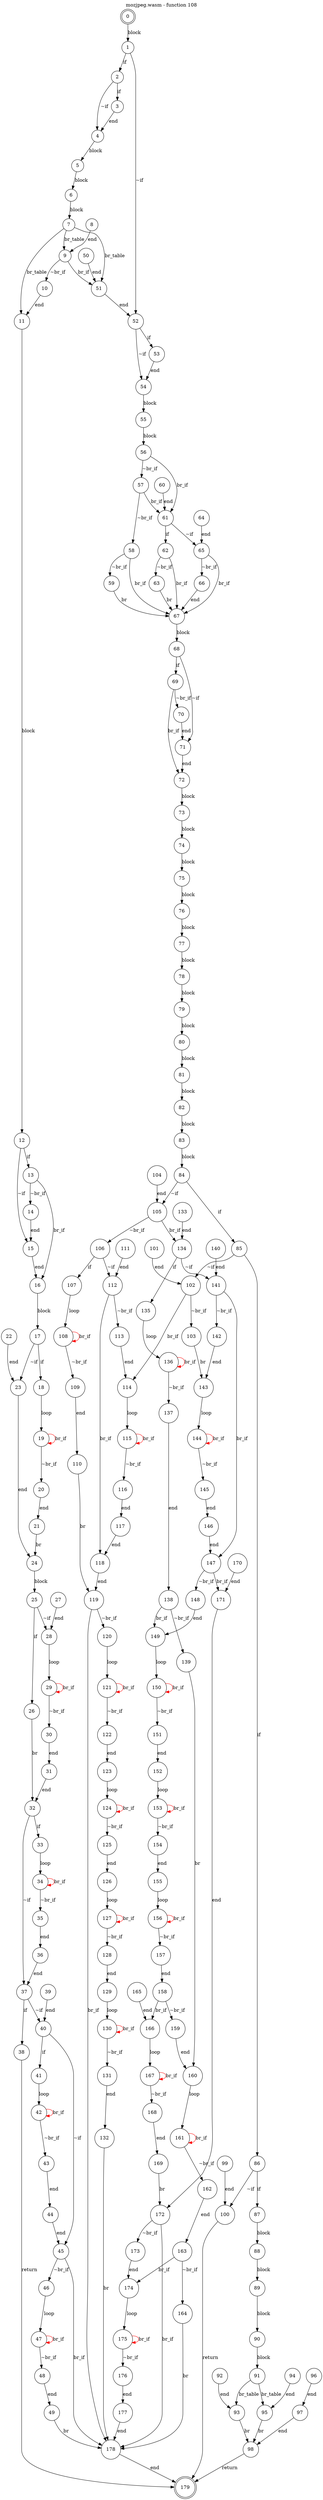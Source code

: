 digraph finite_state_machine {
    label = "mozjpeg.wasm - function 108"
    labelloc =  t
    labelfontsize = 16
    labelfontcolor = black
    labelfontname = "Helvetica"
    node [shape = doublecircle]; 0 179;
    node [shape = circle];
    0 -> 1[label = "block"];
    1 -> 2[label = "if"];
    1 -> 52[label = "~if"];
    2 -> 3[label = "if"];
    2 -> 4[label = "~if"];
    3 -> 4[label = "end"];
    4 -> 5[label = "block"];
    5 -> 6[label = "block"];
    6 -> 7[label = "block"];
    7 -> 9[label = "br_table"];
    7 -> 51[label = "br_table"];
    7 -> 11[label = "br_table"];
    8 -> 9[label = "end"];
    9 -> 10[label = "~br_if"];
    9 -> 51[label = "br_if"];
    10 -> 11[label = "end"];
    11 -> 12[label = "block"];
    12 -> 13[label = "if"];
    12 -> 15[label = "~if"];
    13 -> 14[label = "~br_if"];
    13 -> 16[label = "br_if"];
    14 -> 15[label = "end"];
    15 -> 16[label = "end"];
    16 -> 17[label = "block"];
    17 -> 18[label = "if"];
    17 -> 23[label = "~if"];
    18 -> 19[label = "loop"];
    19 -> 20[label = "~br_if"];
    19 -> 19[color="red" label = "br_if"];
    20 -> 21[label = "end"];
    21 -> 24[label = "br"];
    22 -> 23[label = "end"];
    23 -> 24[label = "end"];
    24 -> 25[label = "block"];
    25 -> 26[label = "if"];
    25 -> 28[label = "~if"];
    26 -> 32[label = "br"];
    27 -> 28[label = "end"];
    28 -> 29[label = "loop"];
    29 -> 30[label = "~br_if"];
    29 -> 29[color="red" label = "br_if"];
    30 -> 31[label = "end"];
    31 -> 32[label = "end"];
    32 -> 33[label = "if"];
    32 -> 37[label = "~if"];
    33 -> 34[label = "loop"];
    34 -> 35[label = "~br_if"];
    34 -> 34[color="red" label = "br_if"];
    35 -> 36[label = "end"];
    36 -> 37[label = "end"];
    37 -> 38[label = "if"];
    37 -> 40[label = "~if"];
    38 -> 179[label = "return"];
    39 -> 40[label = "end"];
    40 -> 41[label = "if"];
    40 -> 45[label = "~if"];
    41 -> 42[label = "loop"];
    42 -> 43[label = "~br_if"];
    42 -> 42[color="red" label = "br_if"];
    43 -> 44[label = "end"];
    44 -> 45[label = "end"];
    45 -> 46[label = "~br_if"];
    45 -> 178[label = "br_if"];
    46 -> 47[label = "loop"];
    47 -> 48[label = "~br_if"];
    47 -> 47[color="red" label = "br_if"];
    48 -> 49[label = "end"];
    49 -> 178[label = "br"];
    50 -> 51[label = "end"];
    51 -> 52[label = "end"];
    52 -> 53[label = "if"];
    52 -> 54[label = "~if"];
    53 -> 54[label = "end"];
    54 -> 55[label = "block"];
    55 -> 56[label = "block"];
    56 -> 57[label = "~br_if"];
    56 -> 61[label = "br_if"];
    57 -> 58[label = "~br_if"];
    57 -> 61[label = "br_if"];
    58 -> 59[label = "~br_if"];
    58 -> 67[label = "br_if"];
    59 -> 67[label = "br"];
    60 -> 61[label = "end"];
    61 -> 62[label = "if"];
    61 -> 65[label = "~if"];
    62 -> 63[label = "~br_if"];
    62 -> 67[label = "br_if"];
    63 -> 67[label = "br"];
    64 -> 65[label = "end"];
    65 -> 66[label = "~br_if"];
    65 -> 67[label = "br_if"];
    66 -> 67[label = "end"];
    67 -> 68[label = "block"];
    68 -> 69[label = "if"];
    68 -> 71[label = "~if"];
    69 -> 70[label = "~br_if"];
    69 -> 72[label = "br_if"];
    70 -> 71[label = "end"];
    71 -> 72[label = "end"];
    72 -> 73[label = "block"];
    73 -> 74[label = "block"];
    74 -> 75[label = "block"];
    75 -> 76[label = "block"];
    76 -> 77[label = "block"];
    77 -> 78[label = "block"];
    78 -> 79[label = "block"];
    79 -> 80[label = "block"];
    80 -> 81[label = "block"];
    81 -> 82[label = "block"];
    82 -> 83[label = "block"];
    83 -> 84[label = "block"];
    84 -> 85[label = "if"];
    84 -> 105[label = "~if"];
    85 -> 86[label = "if"];
    85 -> 102[label = "~if"];
    86 -> 87[label = "if"];
    86 -> 100[label = "~if"];
    87 -> 88[label = "block"];
    88 -> 89[label = "block"];
    89 -> 90[label = "block"];
    90 -> 91[label = "block"];
    91 -> 95[label = "br_table"];
    91 -> 93[label = "br_table"];
    92 -> 93[label = "end"];
    93 -> 98[label = "br"];
    94 -> 95[label = "end"];
    95 -> 98[label = "br"];
    96 -> 97[label = "end"];
    97 -> 98[label = "end"];
    98 -> 179[label = "return"];
    99 -> 100[label = "end"];
    100 -> 179[label = "return"];
    101 -> 102[label = "end"];
    102 -> 103[label = "~br_if"];
    102 -> 114[label = "br_if"];
    103 -> 143[label = "br"];
    104 -> 105[label = "end"];
    105 -> 106[label = "~br_if"];
    105 -> 134[label = "br_if"];
    106 -> 107[label = "if"];
    106 -> 112[label = "~if"];
    107 -> 108[label = "loop"];
    108 -> 109[label = "~br_if"];
    108 -> 108[color="red" label = "br_if"];
    109 -> 110[label = "end"];
    110 -> 119[label = "br"];
    111 -> 112[label = "end"];
    112 -> 113[label = "~br_if"];
    112 -> 118[label = "br_if"];
    113 -> 114[label = "end"];
    114 -> 115[label = "loop"];
    115 -> 116[label = "~br_if"];
    115 -> 115[color="red" label = "br_if"];
    116 -> 117[label = "end"];
    117 -> 118[label = "end"];
    118 -> 119[label = "end"];
    119 -> 120[label = "~br_if"];
    119 -> 178[label = "br_if"];
    120 -> 121[label = "loop"];
    121 -> 122[label = "~br_if"];
    121 -> 121[color="red" label = "br_if"];
    122 -> 123[label = "end"];
    123 -> 124[label = "loop"];
    124 -> 125[label = "~br_if"];
    124 -> 124[color="red" label = "br_if"];
    125 -> 126[label = "end"];
    126 -> 127[label = "loop"];
    127 -> 128[label = "~br_if"];
    127 -> 127[color="red" label = "br_if"];
    128 -> 129[label = "end"];
    129 -> 130[label = "loop"];
    130 -> 131[label = "~br_if"];
    130 -> 130[color="red" label = "br_if"];
    131 -> 132[label = "end"];
    132 -> 178[label = "br"];
    133 -> 134[label = "end"];
    134 -> 135[label = "if"];
    134 -> 141[label = "~if"];
    135 -> 136[label = "loop"];
    136 -> 137[label = "~br_if"];
    136 -> 136[color="red" label = "br_if"];
    137 -> 138[label = "end"];
    138 -> 139[label = "~br_if"];
    138 -> 149[label = "br_if"];
    139 -> 160[label = "br"];
    140 -> 141[label = "end"];
    141 -> 142[label = "~br_if"];
    141 -> 147[label = "br_if"];
    142 -> 143[label = "end"];
    143 -> 144[label = "loop"];
    144 -> 145[label = "~br_if"];
    144 -> 144[color="red" label = "br_if"];
    145 -> 146[label = "end"];
    146 -> 147[label = "end"];
    147 -> 148[label = "~br_if"];
    147 -> 171[label = "br_if"];
    148 -> 149[label = "end"];
    149 -> 150[label = "loop"];
    150 -> 151[label = "~br_if"];
    150 -> 150[color="red" label = "br_if"];
    151 -> 152[label = "end"];
    152 -> 153[label = "loop"];
    153 -> 154[label = "~br_if"];
    153 -> 153[color="red" label = "br_if"];
    154 -> 155[label = "end"];
    155 -> 156[label = "loop"];
    156 -> 157[label = "~br_if"];
    156 -> 156[color="red" label = "br_if"];
    157 -> 158[label = "end"];
    158 -> 159[label = "~br_if"];
    158 -> 166[label = "br_if"];
    159 -> 160[label = "end"];
    160 -> 161[label = "loop"];
    161 -> 162[label = "~br_if"];
    161 -> 161[color="red" label = "br_if"];
    162 -> 163[label = "end"];
    163 -> 164[label = "~br_if"];
    163 -> 174[label = "br_if"];
    164 -> 178[label = "br"];
    165 -> 166[label = "end"];
    166 -> 167[label = "loop"];
    167 -> 168[label = "~br_if"];
    167 -> 167[color="red" label = "br_if"];
    168 -> 169[label = "end"];
    169 -> 172[label = "br"];
    170 -> 171[label = "end"];
    171 -> 172[label = "end"];
    172 -> 173[label = "~br_if"];
    172 -> 178[label = "br_if"];
    173 -> 174[label = "end"];
    174 -> 175[label = "loop"];
    175 -> 176[label = "~br_if"];
    175 -> 175[color="red" label = "br_if"];
    176 -> 177[label = "end"];
    177 -> 178[label = "end"];
    178 -> 179[label = "end"];
}
